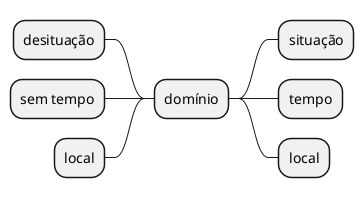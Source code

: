 @startmindmap meusis
* domínio
** situação
** tempo
** local

left side

** desituação
** sem tempo
** local
@endmindmap